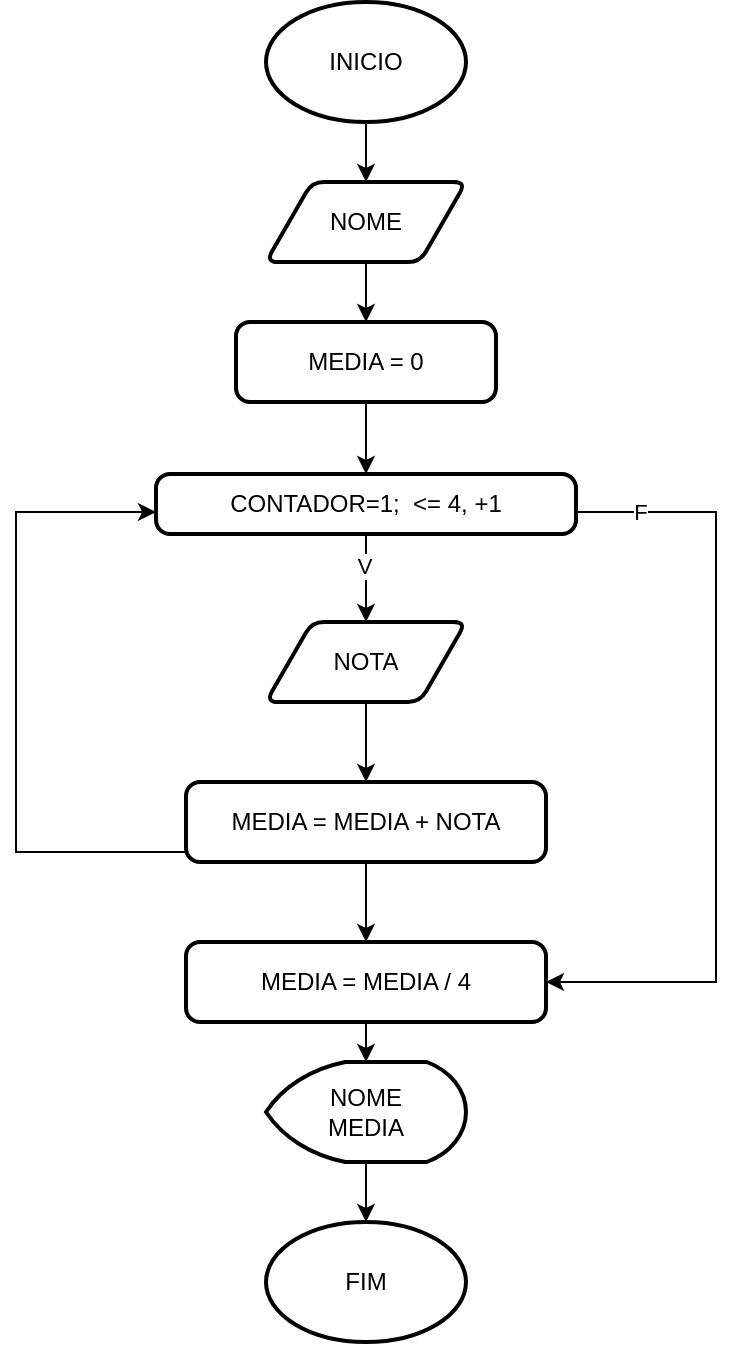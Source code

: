 <mxfile version="25.0.3">
  <diagram name="Página-1" id="YmNj2d9JGakV336upGtF">
    <mxGraphModel dx="1195" dy="650" grid="1" gridSize="10" guides="1" tooltips="1" connect="1" arrows="1" fold="1" page="1" pageScale="1" pageWidth="1169" pageHeight="827" math="0" shadow="0">
      <root>
        <mxCell id="0" />
        <mxCell id="1" parent="0" />
        <mxCell id="4XttECREZ4Risisxcreo-4" style="edgeStyle=orthogonalEdgeStyle;rounded=0;orthogonalLoop=1;jettySize=auto;html=1;" edge="1" parent="1" source="4XttECREZ4Risisxcreo-1" target="4XttECREZ4Risisxcreo-3">
          <mxGeometry relative="1" as="geometry" />
        </mxCell>
        <mxCell id="4XttECREZ4Risisxcreo-1" value="INICIO" style="strokeWidth=2;html=1;shape=mxgraph.flowchart.start_1;whiteSpace=wrap;" vertex="1" parent="1">
          <mxGeometry x="535" y="30" width="100" height="60" as="geometry" />
        </mxCell>
        <mxCell id="4XttECREZ4Risisxcreo-2" value="FIM" style="strokeWidth=2;html=1;shape=mxgraph.flowchart.start_1;whiteSpace=wrap;" vertex="1" parent="1">
          <mxGeometry x="535" y="640" width="100" height="60" as="geometry" />
        </mxCell>
        <mxCell id="4XttECREZ4Risisxcreo-12" style="edgeStyle=orthogonalEdgeStyle;rounded=0;orthogonalLoop=1;jettySize=auto;html=1;" edge="1" parent="1" source="4XttECREZ4Risisxcreo-3" target="4XttECREZ4Risisxcreo-11">
          <mxGeometry relative="1" as="geometry" />
        </mxCell>
        <mxCell id="4XttECREZ4Risisxcreo-3" value="NOME" style="shape=parallelogram;html=1;strokeWidth=2;perimeter=parallelogramPerimeter;whiteSpace=wrap;rounded=1;arcSize=12;size=0.23;" vertex="1" parent="1">
          <mxGeometry x="535" y="120" width="100" height="40" as="geometry" />
        </mxCell>
        <mxCell id="4XttECREZ4Risisxcreo-15" style="edgeStyle=orthogonalEdgeStyle;rounded=0;orthogonalLoop=1;jettySize=auto;html=1;" edge="1" parent="1" source="4XttECREZ4Risisxcreo-9" target="4XttECREZ4Risisxcreo-10">
          <mxGeometry relative="1" as="geometry" />
        </mxCell>
        <mxCell id="4XttECREZ4Risisxcreo-17" value="V" style="edgeLabel;html=1;align=center;verticalAlign=middle;resizable=0;points=[];" vertex="1" connectable="0" parent="4XttECREZ4Risisxcreo-15">
          <mxGeometry x="-0.264" y="-1" relative="1" as="geometry">
            <mxPoint as="offset" />
          </mxGeometry>
        </mxCell>
        <mxCell id="4XttECREZ4Risisxcreo-24" style="edgeStyle=orthogonalEdgeStyle;rounded=0;orthogonalLoop=1;jettySize=auto;html=1;entryX=1;entryY=0.5;entryDx=0;entryDy=0;" edge="1" parent="1" source="4XttECREZ4Risisxcreo-9" target="4XttECREZ4Risisxcreo-23">
          <mxGeometry relative="1" as="geometry">
            <Array as="points">
              <mxPoint x="760" y="285" />
              <mxPoint x="760" y="520" />
            </Array>
          </mxGeometry>
        </mxCell>
        <mxCell id="4XttECREZ4Risisxcreo-25" value="F" style="edgeLabel;html=1;align=center;verticalAlign=middle;resizable=0;points=[];" vertex="1" connectable="0" parent="4XttECREZ4Risisxcreo-24">
          <mxGeometry x="-0.838" y="-2" relative="1" as="geometry">
            <mxPoint y="-2" as="offset" />
          </mxGeometry>
        </mxCell>
        <mxCell id="4XttECREZ4Risisxcreo-9" value="CONTADOR=1;&amp;nbsp; &amp;lt;= 4, +1" style="rounded=1;whiteSpace=wrap;html=1;absoluteArcSize=1;arcSize=14;strokeWidth=2;" vertex="1" parent="1">
          <mxGeometry x="480" y="266" width="210" height="30" as="geometry" />
        </mxCell>
        <mxCell id="4XttECREZ4Risisxcreo-16" style="edgeStyle=orthogonalEdgeStyle;rounded=0;orthogonalLoop=1;jettySize=auto;html=1;" edge="1" parent="1" source="4XttECREZ4Risisxcreo-10" target="4XttECREZ4Risisxcreo-14">
          <mxGeometry relative="1" as="geometry" />
        </mxCell>
        <mxCell id="4XttECREZ4Risisxcreo-10" value="NOTA" style="shape=parallelogram;html=1;strokeWidth=2;perimeter=parallelogramPerimeter;whiteSpace=wrap;rounded=1;arcSize=12;size=0.23;" vertex="1" parent="1">
          <mxGeometry x="535" y="340" width="100" height="40" as="geometry" />
        </mxCell>
        <mxCell id="4XttECREZ4Risisxcreo-13" style="edgeStyle=orthogonalEdgeStyle;rounded=0;orthogonalLoop=1;jettySize=auto;html=1;" edge="1" parent="1" source="4XttECREZ4Risisxcreo-11" target="4XttECREZ4Risisxcreo-9">
          <mxGeometry relative="1" as="geometry" />
        </mxCell>
        <mxCell id="4XttECREZ4Risisxcreo-11" value="MEDIA = 0" style="rounded=1;whiteSpace=wrap;html=1;absoluteArcSize=1;arcSize=14;strokeWidth=2;" vertex="1" parent="1">
          <mxGeometry x="520" y="190" width="130" height="40" as="geometry" />
        </mxCell>
        <mxCell id="4XttECREZ4Risisxcreo-19" style="edgeStyle=orthogonalEdgeStyle;rounded=0;orthogonalLoop=1;jettySize=auto;html=1;" edge="1" parent="1" source="4XttECREZ4Risisxcreo-14" target="4XttECREZ4Risisxcreo-9">
          <mxGeometry relative="1" as="geometry">
            <mxPoint x="420" y="260" as="targetPoint" />
            <Array as="points">
              <mxPoint x="410" y="455" />
              <mxPoint x="410" y="285" />
            </Array>
          </mxGeometry>
        </mxCell>
        <mxCell id="4XttECREZ4Risisxcreo-29" style="edgeStyle=orthogonalEdgeStyle;rounded=0;orthogonalLoop=1;jettySize=auto;html=1;entryX=0.5;entryY=0;entryDx=0;entryDy=0;" edge="1" parent="1" source="4XttECREZ4Risisxcreo-14" target="4XttECREZ4Risisxcreo-23">
          <mxGeometry relative="1" as="geometry" />
        </mxCell>
        <mxCell id="4XttECREZ4Risisxcreo-14" value="MEDIA = MEDIA + NOTA" style="rounded=1;whiteSpace=wrap;html=1;absoluteArcSize=1;arcSize=14;strokeWidth=2;" vertex="1" parent="1">
          <mxGeometry x="495" y="420" width="180" height="40" as="geometry" />
        </mxCell>
        <mxCell id="4XttECREZ4Risisxcreo-27" style="edgeStyle=orthogonalEdgeStyle;rounded=0;orthogonalLoop=1;jettySize=auto;html=1;" edge="1" parent="1" source="4XttECREZ4Risisxcreo-23" target="4XttECREZ4Risisxcreo-26">
          <mxGeometry relative="1" as="geometry" />
        </mxCell>
        <mxCell id="4XttECREZ4Risisxcreo-23" value="MEDIA = MEDIA / 4" style="rounded=1;whiteSpace=wrap;html=1;absoluteArcSize=1;arcSize=14;strokeWidth=2;" vertex="1" parent="1">
          <mxGeometry x="495" y="500" width="180" height="40" as="geometry" />
        </mxCell>
        <mxCell id="4XttECREZ4Risisxcreo-28" style="edgeStyle=orthogonalEdgeStyle;rounded=0;orthogonalLoop=1;jettySize=auto;html=1;" edge="1" parent="1" source="4XttECREZ4Risisxcreo-26" target="4XttECREZ4Risisxcreo-2">
          <mxGeometry relative="1" as="geometry" />
        </mxCell>
        <mxCell id="4XttECREZ4Risisxcreo-26" value="NOME&lt;div&gt;MEDIA&lt;/div&gt;" style="strokeWidth=2;html=1;shape=mxgraph.flowchart.display;whiteSpace=wrap;" vertex="1" parent="1">
          <mxGeometry x="535" y="560" width="100" height="50" as="geometry" />
        </mxCell>
      </root>
    </mxGraphModel>
  </diagram>
</mxfile>
